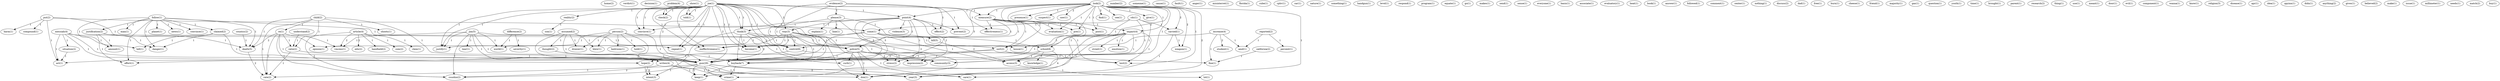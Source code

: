 digraph G {
  home [ label="home(2)" ];
  verdict [ label="verdict(1)" ];
  decision [ label="decision(1)" ];
  problem [ label="problem(4)" ];
  show [ label="show(1)" ];
  put [ label="put(2)" ];
  come [ label="come(1)" ];
  harm [ label="harm(1)" ];
  compound [ label="compound(1)" ];
  opinion [ label="opinion(1)" ];
  act [ label="act(1)" ];
  number [ label="number(2)" ];
  increase [ label="increase(4)" ];
  student [ label="student(1)" ];
  amd [ label="amd(1)" ];
  control [ label="control(8)" ];
  fine [ label="fine(1)" ];
  someone [ label="someone(1)" ];
  cause [ label="cause(1)" ];
  person [ label="person(2)" ];
  hold [ label="hold(1)" ];
  bedroom [ label="bedroom(1)" ];
  blew [ label="blew(1)" ];
  drawer [ label="drawer(1)" ];
  gun [ label="gun(29)" ];
  world [ label="world(1)" ];
  year [ label="year(3)" ];
  fault [ label="fault(1)" ];
  anger [ label="anger(1)" ];
  misinterret [ label="misinterret(1)" ];
  florida [ label="florida(1)" ];
  cube [ label="cube(1)" ];
  country [ label="country(2)" ];
  death [ label="death(5)" ];
  cphv [ label="cphv(1)" ];
  follow [ label="follow(1)" ];
  planet [ label="planet(1)" ];
  news [ label="news(1)" ];
  convince [ label="convince(1)" ];
  justification [ label="justification(2)" ];
  man [ label="man(1)" ];
  amount [ label="amount(1)" ];
  claimed [ label="claimed(2)" ];
  danger [ label="danger(1)" ];
  sort [ label="sort(2)" ];
  effort [ label="effort(1)" ];
  cdc [ label="cdc(1)" ];
  carried [ label="carried(1)" ];
  house [ label="house(1)" ];
  access [ label="access(3)" ];
  joe [ label="joe(1)" ];
  reality [ label="reality(2)" ];
  point [ label="point(4)" ];
  measure [ label="measure(2)" ];
  effectiveness [ label="effectiveness(1)" ];
  way [ label="way(3)" ];
  ineffectiveness [ label="ineffectiveness(1)" ];
  told [ label="told(1)" ];
  think [ label="think(3)" ];
  become [ label="become(1)" ];
  convinve [ label="convinve(1)" ];
  repeat [ label="repeat(1)" ];
  justify [ label="justify(1)" ];
  check [ label="check(2)" ];
  don [ label="don(1)" ];
  reported [ label="reported(2)" ];
  percent [ label="percent(1)" ];
  car [ label="car(1)" ];
  nature [ label="nature(1)" ];
  article [ label="article(4)" ];
  edu [ label="edu(2)" ];
  handheld [ label="handheld(2)" ];
  com [ label="com(2)" ];
  clem [ label="clem(1)" ];
  vmcms [ label="vmcms(1)" ];
  csuohio [ label="csuohio(2)" ];
  something [ label="something(1)" ];
  look [ label="look(2)" ];
  give [ label="give(1)" ];
  post [ label="post(1)" ];
  evaluation [ label="evaluation(1)" ];
  pre [ label="pre(1)" ];
  impact [ label="impact(4)" ];
  presence [ label="presence(1)" ];
  suspect [ label="suspect(1)" ];
  community [ label="community(3)" ];
  saw [ label="saw(1)" ];
  school [ label="school(8)" ];
  weapon [ label="weapon(1)" ];
  care [ label="care(1)" ];
  test [ label="test(2)" ];
  find [ label="find(1)" ];
  see [ label="see(1)" ];
  handgun [ label="handgun(1)" ];
  level [ label="level(1)" ];
  respond [ label="respond(1)" ];
  program [ label="program(1)" ];
  equate [ label="equate(1)" ];
  go [ label="go(1)" ];
  makes [ label="makes(1)" ];
  send [ label="send(1)" ];
  sense [ label="sense(1)" ];
  everyone [ label="everyone(1)" ];
  basis [ label="basis(1)" ];
  associate [ label="associate(1)" ];
  evidence [ label="evidence(2)" ];
  please [ label="please(3)" ];
  prevent [ label="prevent(2)" ];
  buyback [ label="buyback(7)" ];
  effect [ label="effect(2)" ];
  son [ label="son(1)" ];
  difference [ label="difference(2)" ];
  severity [ label="severity(1)" ];
  kill [ label="kill(5)" ];
  explain [ label="explain(1)" ];
  line [ label="line(1)" ];
  evaluatory [ label="evaluatory(1)" ];
  heat [ label="heat(1)" ];
  violence [ label="violence(3)" ];
  police [ label="police(5)" ];
  stress [ label="stress(2)" ];
  impression [ label="impression(2)" ];
  book [ label="book(1)" ];
  answer [ label="answer(1)" ];
  followed [ label="followed(1)" ];
  comment [ label="comment(1)" ];
  center [ label="center(1)" ];
  child [ label="child(2)" ];
  re [ label="re(1)" ];
  ratio [ label="ratio(2)" ];
  shoots [ label="shoots(1)" ];
  rate [ label="rate(2)" ];
  nothing [ label="nothing(1)" ];
  discuss [ label="discuss(2)" ];
  dad [ label="dad(1)" ];
  free [ label="free(1)" ];
  burn [ label="burn(1)" ];
  street [ label="street(1)" ];
  emotion [ label="emotion(1)" ];
  crime [ label="crime(1)" ];
  keep [ label="keep(1)" ];
  cheese [ label="cheese(1)" ];
  friend [ label="friend(1)" ];
  majority [ label="majority(1)" ];
  gas [ label="gas(1)" ];
  understand [ label="understand(2)" ];
  joe [ label="joe(3)" ];
  question [ label="question(1)" ];
  hope [ label="hope(1)" ];
  intent [ label="intent(3)" ];
  assumed [ label="assumed(2)" ];
  thought [ label="thought(2)" ];
  youth [ label="youth(1)" ];
  time [ label="time(1)" ];
  curb [ label="curb(1)" ];
  brought [ label="brought(1)" ];
  parent [ label="parent(1)" ];
  hope [ label="hope(2)" ];
  research [ label="research(2)" ];
  thing [ label="thing(1)" ];
  jim [ label="jim(5)" ];
  tear [ label="tear(1)" ];
  writes [ label="writes(4)" ];
  use [ label="use(1)" ];
  meant [ label="meant(1)" ];
  door [ label="door(1)" ];
  evil [ label="evil(1)" ];
  tell [ label="tell(1)" ];
  knowledge [ label="knowledge(1)" ];
  component [ label="component(1)" ];
  messiah [ label="messiah(4)" ];
  situation [ label="situation(2)" ];
  wanna [ label="wanna(1)" ];
  know [ label="know(1)" ];
  religion [ label="religion(3)" ];
  disease [ label="disease(1)" ];
  apr [ label="apr(1)" ];
  idea [ label="idea(1)" ];
  qqcinn [ label="qqcinn(1)" ];
  didn [ label="didn(1)" ];
  california [ label="california(2)" ];
  anything [ label="anything(2)" ];
  gives [ label="gives(1)" ];
  believed [ label="believed(2)" ];
  make [ label="make(1)" ];
  issue [ label="issue(1)" ];
  lot [ label="lot(1)" ];
  millimeter [ label="millimeter(1)" ];
  needs [ label="needs(1)" ];
  match [ label="match(2)" ];
  joe [ label="joe(1)" ];
  buy [ label="buy(1)" ];
  put -> come [ label="1" ];
  put -> harm [ label="1" ];
  put -> compound [ label="1" ];
  put -> opinion [ label="1" ];
  put -> act [ label="1" ];
  increase -> student [ label="2" ];
  increase -> amd [ label="1" ];
  increase -> control [ label="1" ];
  increase -> fine [ label="1" ];
  person -> hold [ label="1" ];
  person -> bedroom [ label="1" ];
  person -> blew [ label="1" ];
  person -> drawer [ label="1" ];
  person -> gun [ label="1" ];
  person -> world [ label="1" ];
  person -> year [ label="1" ];
  country -> death [ label="1" ];
  follow -> planet [ label="1" ];
  follow -> news [ label="1" ];
  follow -> convince [ label="1" ];
  follow -> justification [ label="1" ];
  follow -> man [ label="1" ];
  follow -> amount [ label="1" ];
  follow -> death [ label="1" ];
  follow -> claimed [ label="1" ];
  follow -> danger [ label="1" ];
  follow -> sort [ label="1" ];
  follow -> effort [ label="1" ];
  cdc -> carried [ label="1" ];
  cdc -> come [ label="1" ];
  cdc -> house [ label="1" ];
  cdc -> gun [ label="1" ];
  cdc -> access [ label="1" ];
  joe -> reality [ label="1" ];
  joe -> point [ label="1" ];
  joe -> measure [ label="1" ];
  joe -> effectiveness [ label="1" ];
  joe -> way [ label="2" ];
  joe -> ineffectiveness [ label="1" ];
  joe -> told [ label="1" ];
  joe -> think [ label="1" ];
  joe -> control [ label="1" ];
  joe -> become [ label="1" ];
  joe -> convinve [ label="1" ];
  joe -> repeat [ label="1" ];
  joe -> gun [ label="2" ];
  joe -> justify [ label="1" ];
  joe -> check [ label="1" ];
  joe -> don [ label="1" ];
  reported -> amd [ label="1" ];
  reported -> percent [ label="1" ];
  article -> edu [ label="2" ];
  article -> handheld [ label="1" ];
  article -> com [ label="1" ];
  article -> clem [ label="1" ];
  article -> vmcms [ label="2" ];
  article -> csuohio [ label="2" ];
  look -> give [ label="1" ];
  look -> point [ label="1" ];
  look -> measure [ label="1" ];
  look -> post [ label="1" ];
  look -> carried [ label="2" ];
  look -> evaluation [ label="1" ];
  look -> pre [ label="1" ];
  look -> impact [ label="1" ];
  look -> presence [ label="1" ];
  look -> suspect [ label="2" ];
  look -> community [ label="1" ];
  look -> saw [ label="2" ];
  look -> school [ label="2" ];
  look -> weapon [ label="2" ];
  look -> sort [ label="1" ];
  look -> gun [ label="3" ];
  look -> care [ label="1" ];
  look -> year [ label="2" ];
  look -> test [ label="1" ];
  look -> find [ label="2" ];
  look -> don [ label="1" ];
  look -> see [ label="1" ];
  evidence -> please [ label="1" ];
  evidence -> prevent [ label="1" ];
  evidence -> buyback [ label="1" ];
  evidence -> effect [ label="1" ];
  evidence -> gun [ label="1" ];
  reality -> son [ label="1" ];
  difference -> severity [ label="1" ];
  difference -> world [ label="1" ];
  please -> think [ label="1" ];
  please -> kill [ label="1" ];
  please -> explain [ label="1" ];
  please -> line [ label="1" ];
  please -> don [ label="2" ];
  point -> prevent [ label="1" ];
  point -> violence [ label="1" ];
  point -> way [ label="1" ];
  point -> police [ label="1" ];
  point -> stress [ label="1" ];
  point -> impression [ label="1" ];
  point -> convinve [ label="1" ];
  point -> buyback [ label="2" ];
  point -> effect [ label="1" ];
  point -> gun [ label="3" ];
  measure -> post [ label="1" ];
  measure -> evaluation [ label="1" ];
  measure -> pre [ label="1" ];
  measure -> impact [ label="1" ];
  measure -> effectiveness [ label="1" ];
  measure -> ineffectiveness [ label="1" ];
  measure -> become [ label="1" ];
  measure -> sort [ label="1" ];
  measure -> test [ label="1" ];
  child -> re [ label="1" ];
  child -> death [ label="1" ];
  child -> ratio [ label="1" ];
  child -> shoots [ label="1" ];
  child -> gun [ label="1" ];
  child -> rate [ label="1" ];
  re -> death [ label="2" ];
  re -> ratio [ label="1" ];
  re -> vmcms [ label="1" ];
  re -> gun [ label="1" ];
  re -> csuohio [ label="1" ];
  re -> rate [ label="1" ];
  carried -> weapon [ label="1" ];
  carried -> year [ label="1" ];
  justification -> amount [ label="1" ];
  justification -> death [ label="1" ];
  justification -> control [ label="1" ];
  justification -> effort [ label="1" ];
  come -> opinion [ label="1" ];
  come -> house [ label="1" ];
  come -> school [ label="1" ];
  come -> access [ label="1" ];
  come -> act [ label="1" ];
  impact -> street [ label="1" ];
  impact -> community [ label="1" ];
  impact -> emotion [ label="1" ];
  impact -> sort [ label="1" ];
  impact -> gun [ label="1" ];
  impact -> test [ label="1" ];
  impact -> crime [ label="1" ];
  impact -> keep [ label="1" ];
  death -> rate [ label="2" ];
  way -> ineffectiveness [ label="1" ];
  way -> police [ label="1" ];
  way -> stress [ label="1" ];
  way -> control [ label="1" ];
  way -> impression [ label="1" ];
  way -> become [ label="1" ];
  way -> gun [ label="1" ];
  way -> justify [ label="1" ];
  understand -> ratio [ label="1" ];
  joe -> ineffectiveness [ label="1" ];
  joe -> told [ label="1" ];
  joe -> think [ label="1" ];
  joe -> control [ label="1" ];
  joe -> become [ label="1" ];
  joe -> convinve [ label="1" ];
  joe -> repeat [ label="1" ];
  joe -> gun [ label="2" ];
  joe -> justify [ label="1" ];
  joe -> check [ label="1" ];
  joe -> don [ label="1" ];
  hope -> intent [ label="2" ];
  assumed -> thought [ label="1" ];
  assumed -> blew [ label="1" ];
  assumed -> drawer [ label="1" ];
  assumed -> gun [ label="1" ];
  assumed -> year [ label="1" ];
  think -> police [ label="1" ];
  think -> community [ label="1" ];
  think -> become [ label="1" ];
  think -> curb [ label="1" ];
  think -> buyback [ label="1" ];
  think -> gun [ label="2" ];
  think -> intent [ label="1" ];
  police -> stress [ label="2" ];
  police -> community [ label="2" ];
  police -> impression [ label="3" ];
  police -> curb [ label="1" ];
  police -> buyback [ label="1" ];
  police -> care [ label="1" ];
  police -> don [ label="1" ];
  control -> hope [ label="1" ];
  control -> fine [ label="1" ];
  thought -> buyback [ label="1" ];
  thought -> gun [ label="1" ];
  jim -> repeat [ label="1" ];
  jim -> vmcms [ label="1" ];
  jim -> gun [ label="1" ];
  jim -> tear [ label="1" ];
  jim -> justify [ label="1" ];
  jim -> world [ label="1" ];
  jim -> writes [ label="1" ];
  jim -> csuohio [ label="1" ];
  claimed -> danger [ label="1" ];
  claimed -> tell [ label="1" ];
  claimed -> gun [ label="1" ];
  school -> knowledge [ label="1" ];
  school -> gun [ label="2" ];
  school -> access [ label="1" ];
  school -> year [ label="4" ];
  messiah -> danger [ label="1" ];
  messiah -> hope [ label="1" ];
  messiah -> situation [ label="1" ];
  messiah -> tell [ label="1" ];
  messiah -> gun [ label="1" ];
  messiah -> act [ label="1" ];
  kill -> access [ label="2" ];
  hope -> intent [ label="2" ];
  situation -> act [ label="1" ];
  buyback -> crime [ label="1" ];
  buyback -> keep [ label="1" ];
  ratio -> gun [ label="1" ];
  ratio -> rate [ label="1" ];
  california -> fine [ label="1" ];
  sort -> gun [ label="1" ];
  sort -> effort [ label="1" ];
  sort -> test [ label="1" ];
  gun -> care [ label="1" ];
  gun -> year [ label="2" ];
  gun -> csuohio [ label="1" ];
  gun -> crime [ label="2" ];
  gun -> don [ label="1" ];
  gun -> rate [ label="1" ];
  gun -> keep [ label="2" ];
  access -> lot [ label="1" ];
  writes -> csuohio [ label="2" ];
  writes -> crime [ label="1" ];
  writes -> keep [ label="1" ];
}

